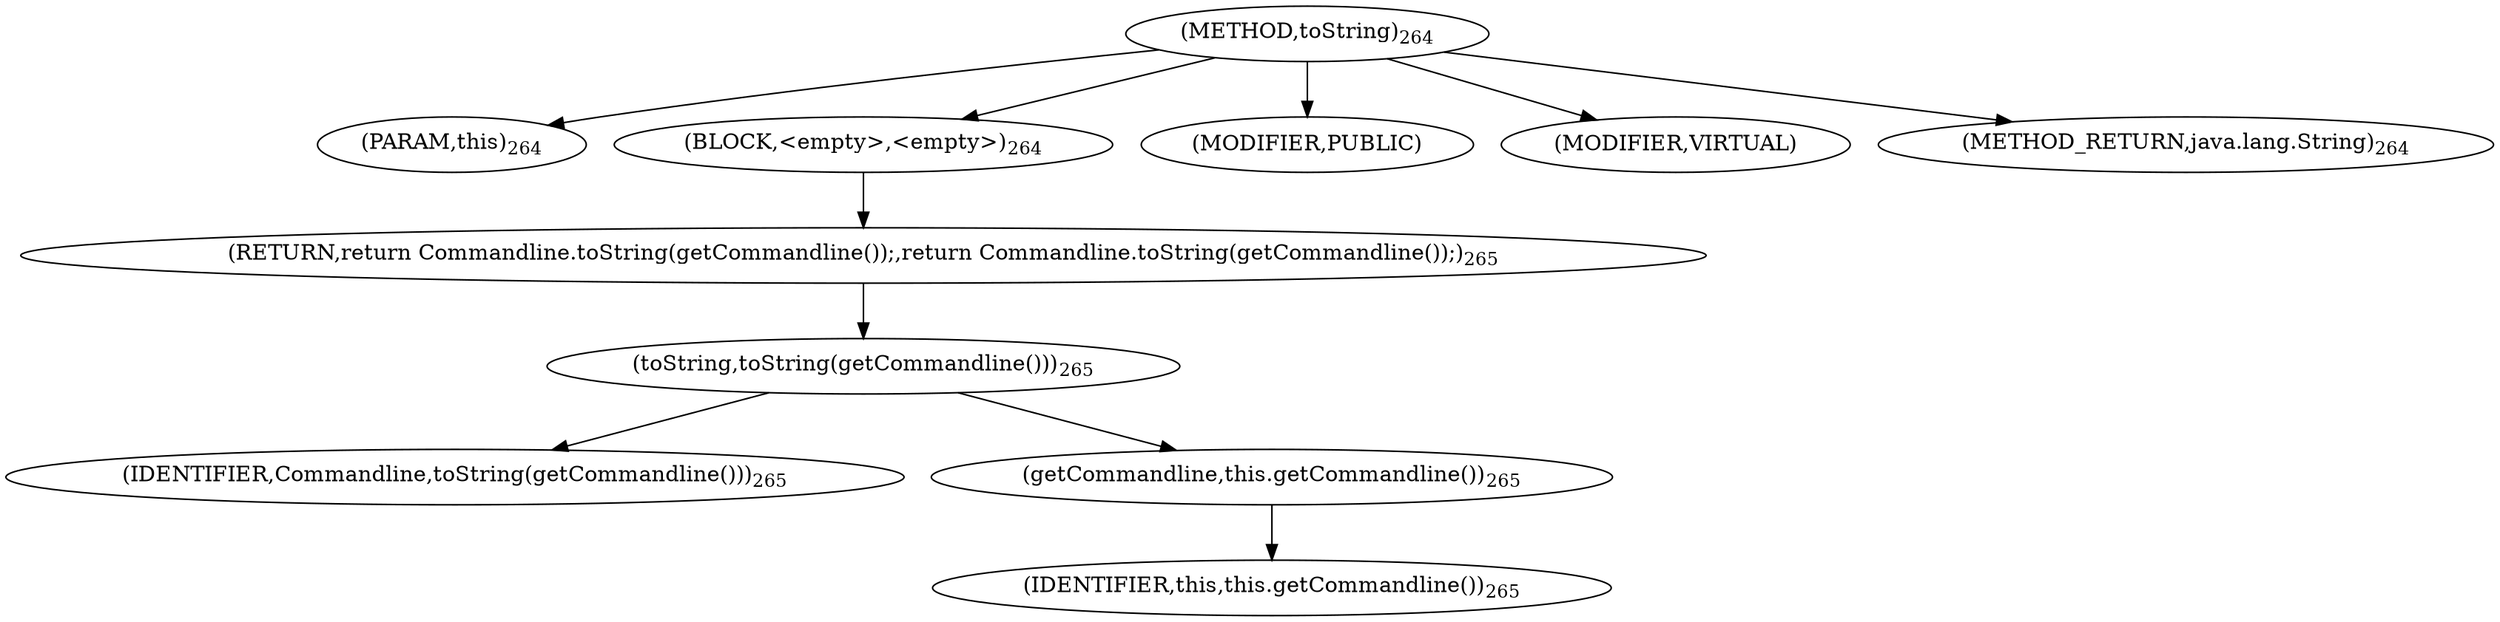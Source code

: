 digraph "toString" {  
"642" [label = <(METHOD,toString)<SUB>264</SUB>> ]
"22" [label = <(PARAM,this)<SUB>264</SUB>> ]
"643" [label = <(BLOCK,&lt;empty&gt;,&lt;empty&gt;)<SUB>264</SUB>> ]
"644" [label = <(RETURN,return Commandline.toString(getCommandline());,return Commandline.toString(getCommandline());)<SUB>265</SUB>> ]
"645" [label = <(toString,toString(getCommandline()))<SUB>265</SUB>> ]
"646" [label = <(IDENTIFIER,Commandline,toString(getCommandline()))<SUB>265</SUB>> ]
"647" [label = <(getCommandline,this.getCommandline())<SUB>265</SUB>> ]
"21" [label = <(IDENTIFIER,this,this.getCommandline())<SUB>265</SUB>> ]
"648" [label = <(MODIFIER,PUBLIC)> ]
"649" [label = <(MODIFIER,VIRTUAL)> ]
"650" [label = <(METHOD_RETURN,java.lang.String)<SUB>264</SUB>> ]
  "642" -> "22" 
  "642" -> "643" 
  "642" -> "648" 
  "642" -> "649" 
  "642" -> "650" 
  "643" -> "644" 
  "644" -> "645" 
  "645" -> "646" 
  "645" -> "647" 
  "647" -> "21" 
}

